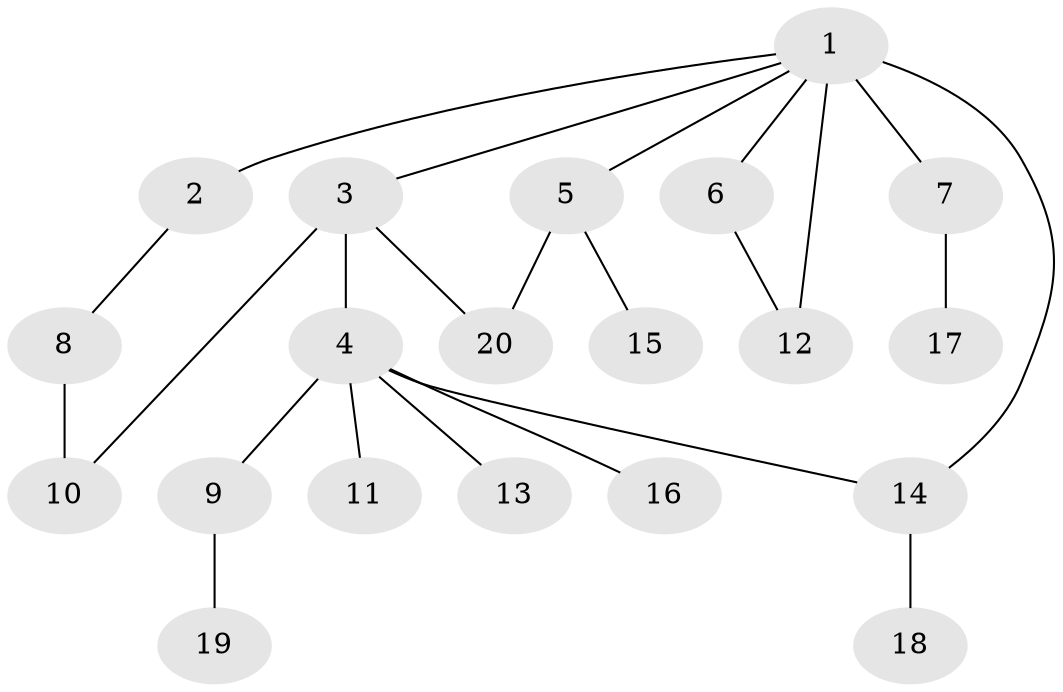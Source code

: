 // original degree distribution, {14: 0.04, 3: 0.06, 2: 0.3, 5: 0.02, 1: 0.52, 4: 0.06}
// Generated by graph-tools (version 1.1) at 2025/50/03/04/25 22:50:28]
// undirected, 20 vertices, 23 edges
graph export_dot {
  node [color=gray90,style=filled];
  1;
  2;
  3;
  4;
  5;
  6;
  7;
  8;
  9;
  10;
  11;
  12;
  13;
  14;
  15;
  16;
  17;
  18;
  19;
  20;
  1 -- 2 [weight=2.0];
  1 -- 3 [weight=1.0];
  1 -- 5 [weight=1.0];
  1 -- 6 [weight=2.0];
  1 -- 7 [weight=5.0];
  1 -- 12 [weight=1.0];
  1 -- 14 [weight=1.0];
  2 -- 8 [weight=1.0];
  3 -- 4 [weight=10.0];
  3 -- 10 [weight=1.0];
  3 -- 20 [weight=1.0];
  4 -- 9 [weight=1.0];
  4 -- 11 [weight=1.0];
  4 -- 13 [weight=1.0];
  4 -- 14 [weight=1.0];
  4 -- 16 [weight=1.0];
  5 -- 15 [weight=2.0];
  5 -- 20 [weight=1.0];
  6 -- 12 [weight=2.0];
  7 -- 17 [weight=1.0];
  8 -- 10 [weight=2.0];
  9 -- 19 [weight=1.0];
  14 -- 18 [weight=1.0];
}
